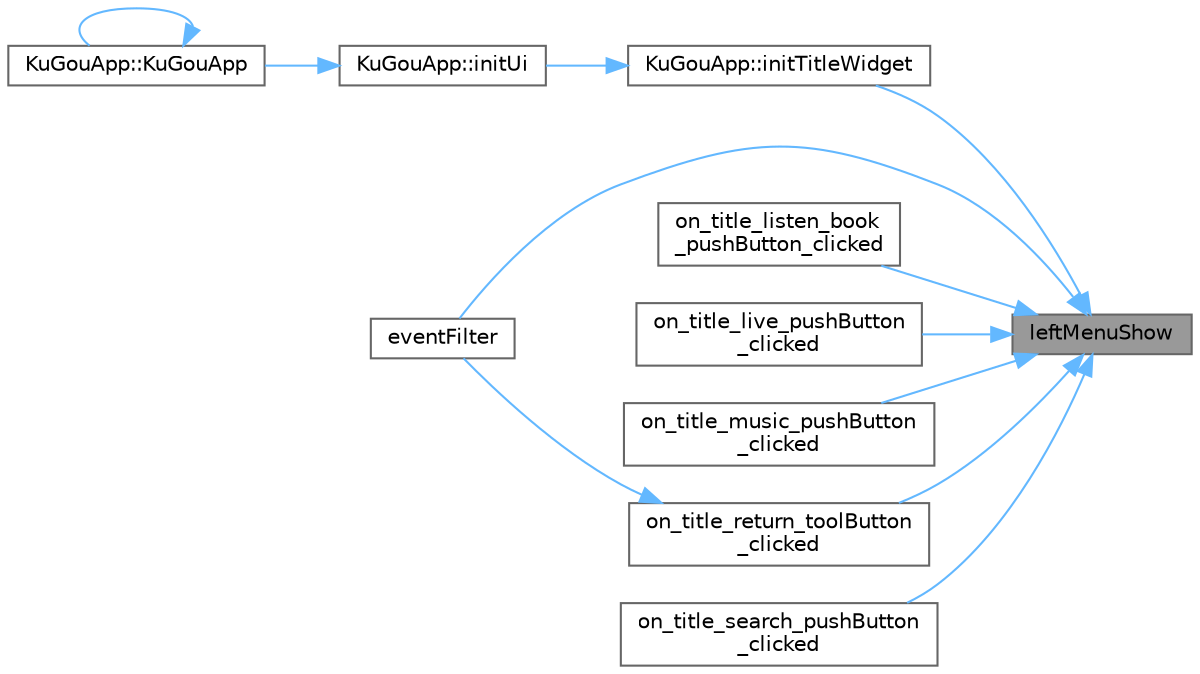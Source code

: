 digraph "leftMenuShow"
{
 // LATEX_PDF_SIZE
  bgcolor="transparent";
  edge [fontname=Helvetica,fontsize=10,labelfontname=Helvetica,labelfontsize=10];
  node [fontname=Helvetica,fontsize=10,shape=box,height=0.2,width=0.4];
  rankdir="RL";
  Node1 [id="Node000001",label="leftMenuShow",height=0.2,width=0.4,color="gray40", fillcolor="grey60", style="filled", fontcolor="black",tooltip="左侧菜单显示信号，控制菜单显示状态"];
  Node1 -> Node2 [id="edge1_Node000001_Node000002",dir="back",color="steelblue1",style="solid",tooltip=" "];
  Node2 [id="Node000002",label="eventFilter",height=0.2,width=0.4,color="grey40", fillcolor="white", style="filled",URL="$class_title_widget.html#a7eb87a6d4464680c455d278d1d32eba6",tooltip="重写事件过滤器，处理鼠标返回/前进键和头像动画"];
  Node1 -> Node3 [id="edge2_Node000001_Node000003",dir="back",color="steelblue1",style="solid",tooltip=" "];
  Node3 [id="Node000003",label="KuGouApp::initTitleWidget",height=0.2,width=0.4,color="grey40", fillcolor="white", style="filled",URL="$class_ku_gou_app.html#a94fc5073f204939937996ae86cd18b18",tooltip="初始化标题栏"];
  Node3 -> Node4 [id="edge3_Node000003_Node000004",dir="back",color="steelblue1",style="solid",tooltip=" "];
  Node4 [id="Node000004",label="KuGouApp::initUi",height=0.2,width=0.4,color="grey40", fillcolor="white", style="filled",URL="$class_ku_gou_app.html#afba6e95967cc3eb25fd518f7bde6ec04",tooltip="初始化界面"];
  Node4 -> Node5 [id="edge4_Node000004_Node000005",dir="back",color="steelblue1",style="solid",tooltip=" "];
  Node5 [id="Node000005",label="KuGouApp::KuGouApp",height=0.2,width=0.4,color="grey40", fillcolor="white", style="filled",URL="$class_ku_gou_app.html#af7467d6f774dc85cb961cd95c055f622",tooltip="构造函数"];
  Node5 -> Node5 [id="edge5_Node000005_Node000005",dir="back",color="steelblue1",style="solid",tooltip=" "];
  Node1 -> Node6 [id="edge6_Node000001_Node000006",dir="back",color="steelblue1",style="solid",tooltip=" "];
  Node6 [id="Node000006",label="on_title_listen_book\l_pushButton_clicked",height=0.2,width=0.4,color="grey40", fillcolor="white", style="filled",URL="$class_title_widget.html#a40f0127127cf011df293e37027a65f59",tooltip="听书按钮点击事件，切换到听书界面"];
  Node1 -> Node7 [id="edge7_Node000001_Node000007",dir="back",color="steelblue1",style="solid",tooltip=" "];
  Node7 [id="Node000007",label="on_title_live_pushButton\l_clicked",height=0.2,width=0.4,color="grey40", fillcolor="white", style="filled",URL="$class_title_widget.html#a8c590849259eb9f1e11537e2f4ee0af5",tooltip="直播按钮点击事件，切换到直播界面"];
  Node1 -> Node8 [id="edge8_Node000001_Node000008",dir="back",color="steelblue1",style="solid",tooltip=" "];
  Node8 [id="Node000008",label="on_title_music_pushButton\l_clicked",height=0.2,width=0.4,color="grey40", fillcolor="white", style="filled",URL="$class_title_widget.html#a400e46b6dcc19fd36e9928193f317775",tooltip="音乐按钮点击事件，切换到音乐界面"];
  Node1 -> Node9 [id="edge9_Node000001_Node000009",dir="back",color="steelblue1",style="solid",tooltip=" "];
  Node9 [id="Node000009",label="on_title_return_toolButton\l_clicked",height=0.2,width=0.4,color="grey40", fillcolor="white", style="filled",URL="$class_title_widget.html#abd715b0b94e1584991a0a26b3b23af4d",tooltip="返回按钮点击事件，触发界面回退"];
  Node9 -> Node2 [id="edge10_Node000009_Node000002",dir="back",color="steelblue1",style="solid",tooltip=" "];
  Node1 -> Node10 [id="edge11_Node000001_Node000010",dir="back",color="steelblue1",style="solid",tooltip=" "];
  Node10 [id="Node000010",label="on_title_search_pushButton\l_clicked",height=0.2,width=0.4,color="grey40", fillcolor="white", style="filled",URL="$class_title_widget.html#a28e3a173b5c24a58503c77884ef48830",tooltip="探索按钮点击事件，切换到探索界面"];
}
